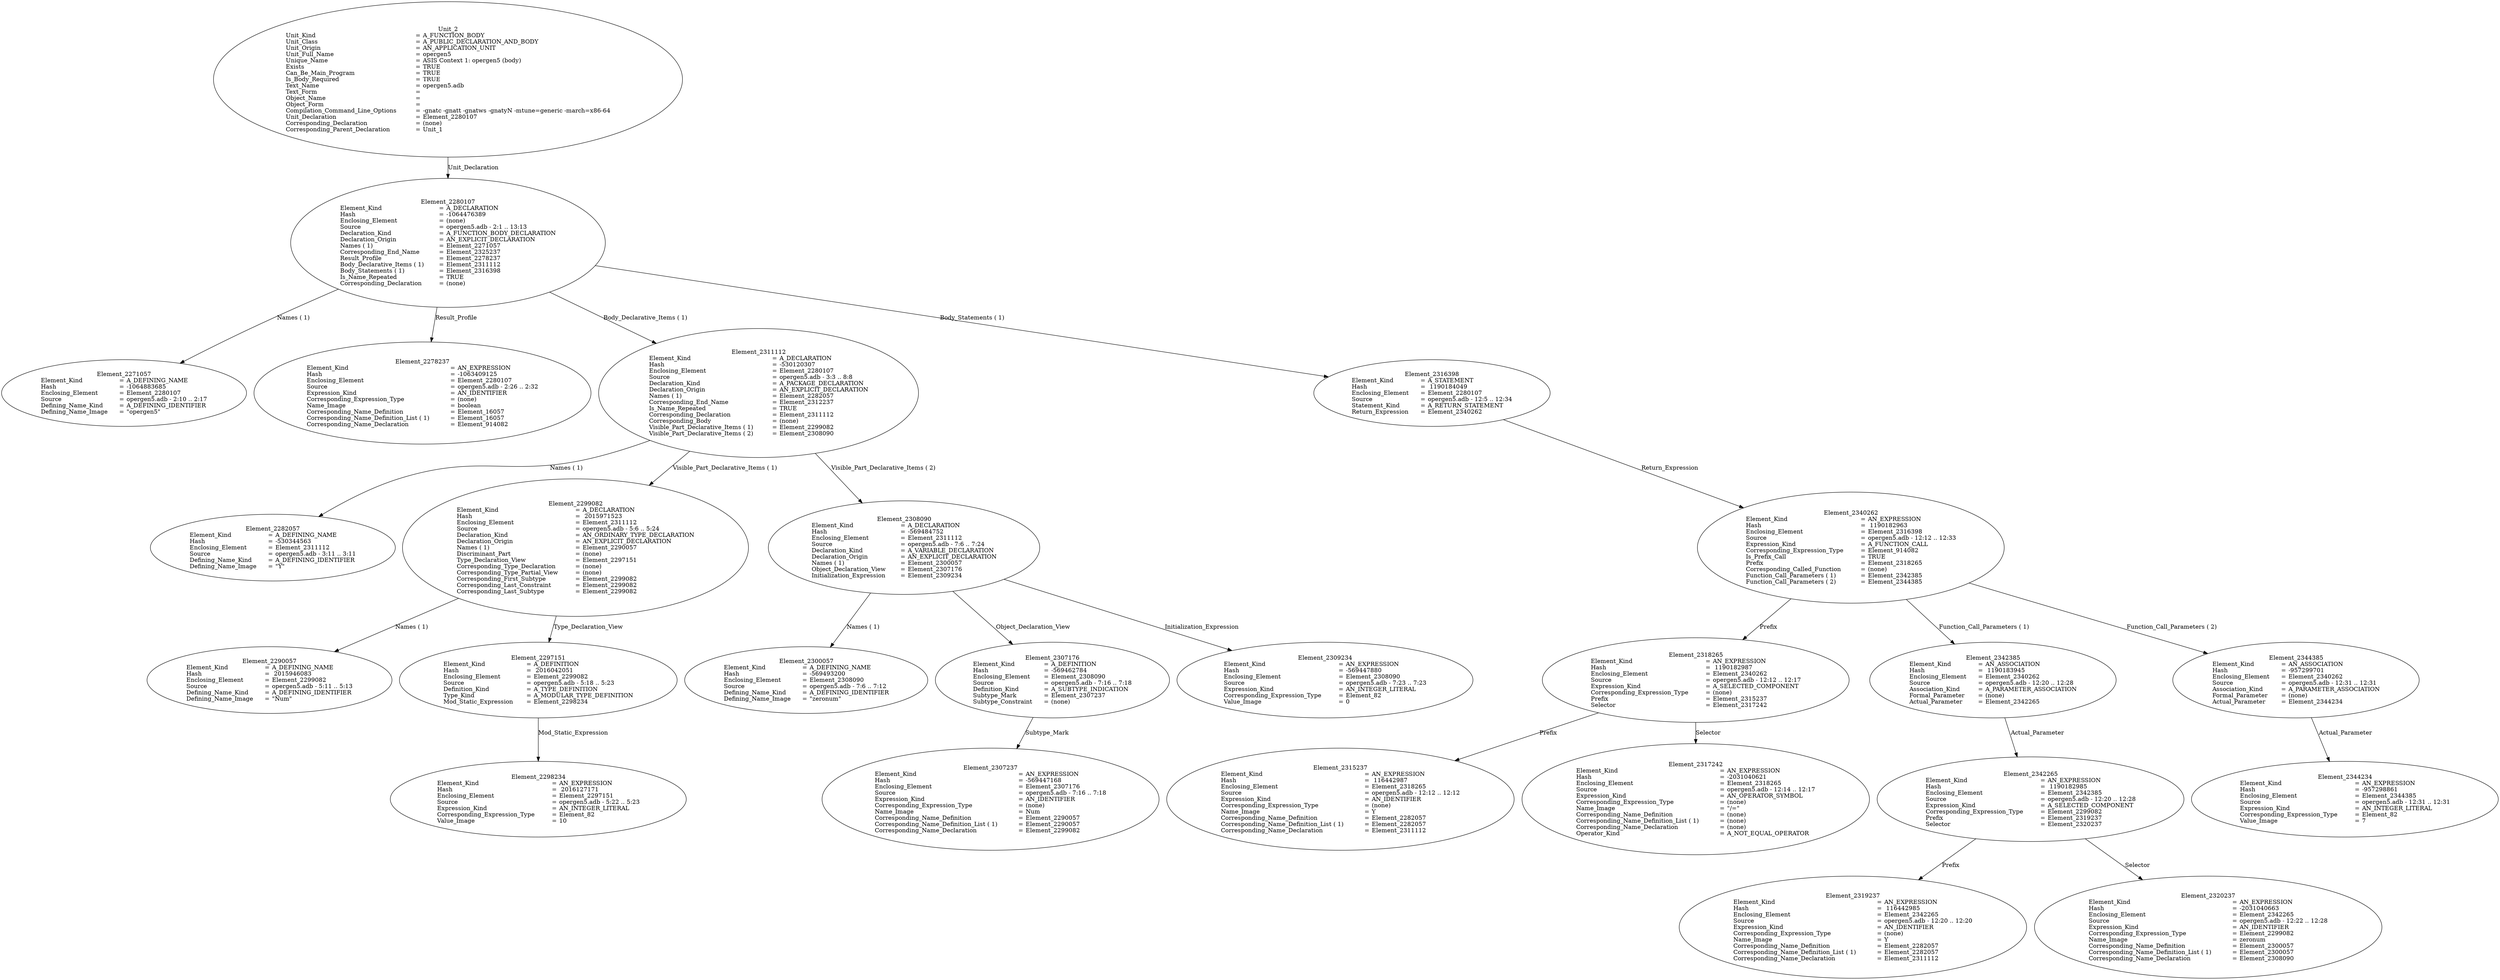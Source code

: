 digraph "opergen5.adt" {
  Unit_2 -> Element_2280107
      [ label=Unit_Declaration ];
  Unit_2
      [ label=<<TABLE BORDER="0" CELLBORDER="0" CELLSPACING="0" CELLPADDING="0"> 
          <TR><TD COLSPAN="3">Unit_2</TD></TR>
          <TR><TD ALIGN="LEFT">Unit_Kind   </TD><TD> = </TD><TD ALIGN="LEFT">A_FUNCTION_BODY</TD></TR>
          <TR><TD ALIGN="LEFT">Unit_Class   </TD><TD> = </TD><TD ALIGN="LEFT">A_PUBLIC_DECLARATION_AND_BODY</TD></TR>
          <TR><TD ALIGN="LEFT">Unit_Origin   </TD><TD> = </TD><TD ALIGN="LEFT">AN_APPLICATION_UNIT</TD></TR>
          <TR><TD ALIGN="LEFT">Unit_Full_Name    </TD><TD> = </TD><TD ALIGN="LEFT">opergen5</TD></TR>
          <TR><TD ALIGN="LEFT">Unique_Name   </TD><TD> = </TD><TD ALIGN="LEFT">ASIS Context 1: opergen5 (body)</TD></TR>
          <TR><TD ALIGN="LEFT">Exists  </TD><TD> = </TD><TD ALIGN="LEFT">TRUE</TD></TR>
          <TR><TD ALIGN="LEFT">Can_Be_Main_Program     </TD><TD> = </TD><TD ALIGN="LEFT">TRUE</TD></TR>
          <TR><TD ALIGN="LEFT">Is_Body_Required     </TD><TD> = </TD><TD ALIGN="LEFT">TRUE</TD></TR>
          <TR><TD ALIGN="LEFT">Text_Name   </TD><TD> = </TD><TD ALIGN="LEFT">opergen5.adb</TD></TR>
          <TR><TD ALIGN="LEFT">Text_Form   </TD><TD> = </TD><TD ALIGN="LEFT"></TD></TR>
          <TR><TD ALIGN="LEFT">Object_Name   </TD><TD> = </TD><TD ALIGN="LEFT"></TD></TR>
          <TR><TD ALIGN="LEFT">Object_Form   </TD><TD> = </TD><TD ALIGN="LEFT"></TD></TR>
          <TR><TD ALIGN="LEFT">Compilation_Command_Line_Options         </TD><TD> = </TD><TD ALIGN="LEFT">-gnatc -gnatt -gnatws -gnatyN -mtune=generic -march=x86-64</TD></TR>
          <TR><TD ALIGN="LEFT">Unit_Declaration     </TD><TD> = </TD><TD ALIGN="LEFT">Element_2280107</TD></TR>
          <TR><TD ALIGN="LEFT">Corresponding_Declaration       </TD><TD> = </TD><TD ALIGN="LEFT">(none)</TD></TR>
          <TR><TD ALIGN="LEFT">Corresponding_Parent_Declaration         </TD><TD> = </TD><TD ALIGN="LEFT">Unit_1</TD></TR>
          </TABLE>> ];
  Element_2280107 -> Element_2271057
      [ label="Names ( 1)" ];
  Element_2280107 -> Element_2278237
      [ label=Result_Profile ];
  Element_2280107 -> Element_2311112
      [ label="Body_Declarative_Items ( 1)" ];
  Element_2280107 -> Element_2316398
      [ label="Body_Statements ( 1)" ];
  Element_2280107
      [ label=<<TABLE BORDER="0" CELLBORDER="0" CELLSPACING="0" CELLPADDING="0"> 
          <TR><TD COLSPAN="3">Element_2280107</TD></TR>
          <TR><TD ALIGN="LEFT">Element_Kind    </TD><TD> = </TD><TD ALIGN="LEFT">A_DECLARATION</TD></TR>
          <TR><TD ALIGN="LEFT">Hash  </TD><TD> = </TD><TD ALIGN="LEFT">-1064476389</TD></TR>
          <TR><TD ALIGN="LEFT">Enclosing_Element     </TD><TD> = </TD><TD ALIGN="LEFT">(none)</TD></TR>
          <TR><TD ALIGN="LEFT">Source  </TD><TD> = </TD><TD ALIGN="LEFT">opergen5.adb - 2:1 .. 13:13</TD></TR>
          <TR><TD ALIGN="LEFT">Declaration_Kind     </TD><TD> = </TD><TD ALIGN="LEFT">A_FUNCTION_BODY_DECLARATION</TD></TR>
          <TR><TD ALIGN="LEFT">Declaration_Origin     </TD><TD> = </TD><TD ALIGN="LEFT">AN_EXPLICIT_DECLARATION</TD></TR>
          <TR><TD ALIGN="LEFT">Names ( 1)   </TD><TD> = </TD><TD ALIGN="LEFT">Element_2271057</TD></TR>
          <TR><TD ALIGN="LEFT">Corresponding_End_Name      </TD><TD> = </TD><TD ALIGN="LEFT">Element_2325237</TD></TR>
          <TR><TD ALIGN="LEFT">Result_Profile    </TD><TD> = </TD><TD ALIGN="LEFT">Element_2278237</TD></TR>
          <TR><TD ALIGN="LEFT">Body_Declarative_Items ( 1)       </TD><TD> = </TD><TD ALIGN="LEFT">Element_2311112</TD></TR>
          <TR><TD ALIGN="LEFT">Body_Statements ( 1)      </TD><TD> = </TD><TD ALIGN="LEFT">Element_2316398</TD></TR>
          <TR><TD ALIGN="LEFT">Is_Name_Repeated     </TD><TD> = </TD><TD ALIGN="LEFT">TRUE</TD></TR>
          <TR><TD ALIGN="LEFT">Corresponding_Declaration       </TD><TD> = </TD><TD ALIGN="LEFT">(none)</TD></TR>
          </TABLE>> ];
  Element_2271057
      [ label=<<TABLE BORDER="0" CELLBORDER="0" CELLSPACING="0" CELLPADDING="0"> 
          <TR><TD COLSPAN="3">Element_2271057</TD></TR>
          <TR><TD ALIGN="LEFT">Element_Kind    </TD><TD> = </TD><TD ALIGN="LEFT">A_DEFINING_NAME</TD></TR>
          <TR><TD ALIGN="LEFT">Hash  </TD><TD> = </TD><TD ALIGN="LEFT">-1064883685</TD></TR>
          <TR><TD ALIGN="LEFT">Enclosing_Element     </TD><TD> = </TD><TD ALIGN="LEFT">Element_2280107</TD></TR>
          <TR><TD ALIGN="LEFT">Source  </TD><TD> = </TD><TD ALIGN="LEFT">opergen5.adb - 2:10 .. 2:17</TD></TR>
          <TR><TD ALIGN="LEFT">Defining_Name_Kind     </TD><TD> = </TD><TD ALIGN="LEFT">A_DEFINING_IDENTIFIER</TD></TR>
          <TR><TD ALIGN="LEFT">Defining_Name_Image     </TD><TD> = </TD><TD ALIGN="LEFT">"opergen5"</TD></TR>
          </TABLE>> ];
  Element_2278237
      [ label=<<TABLE BORDER="0" CELLBORDER="0" CELLSPACING="0" CELLPADDING="0"> 
          <TR><TD COLSPAN="3">Element_2278237</TD></TR>
          <TR><TD ALIGN="LEFT">Element_Kind    </TD><TD> = </TD><TD ALIGN="LEFT">AN_EXPRESSION</TD></TR>
          <TR><TD ALIGN="LEFT">Hash  </TD><TD> = </TD><TD ALIGN="LEFT">-1063409125</TD></TR>
          <TR><TD ALIGN="LEFT">Enclosing_Element     </TD><TD> = </TD><TD ALIGN="LEFT">Element_2280107</TD></TR>
          <TR><TD ALIGN="LEFT">Source  </TD><TD> = </TD><TD ALIGN="LEFT">opergen5.adb - 2:26 .. 2:32</TD></TR>
          <TR><TD ALIGN="LEFT">Expression_Kind    </TD><TD> = </TD><TD ALIGN="LEFT">AN_IDENTIFIER</TD></TR>
          <TR><TD ALIGN="LEFT">Corresponding_Expression_Type        </TD><TD> = </TD><TD ALIGN="LEFT">(none)</TD></TR>
          <TR><TD ALIGN="LEFT">Name_Image   </TD><TD> = </TD><TD ALIGN="LEFT">boolean</TD></TR>
          <TR><TD ALIGN="LEFT">Corresponding_Name_Definition        </TD><TD> = </TD><TD ALIGN="LEFT">Element_16057</TD></TR>
          <TR><TD ALIGN="LEFT">Corresponding_Name_Definition_List ( 1)          </TD><TD> = </TD><TD ALIGN="LEFT">Element_16057</TD></TR>
          <TR><TD ALIGN="LEFT">Corresponding_Name_Declaration        </TD><TD> = </TD><TD ALIGN="LEFT">Element_914082</TD></TR>
          </TABLE>> ];
  Element_2311112 -> Element_2282057
      [ label="Names ( 1)" ];
  Element_2311112 -> Element_2299082
      [ label="Visible_Part_Declarative_Items ( 1)" ];
  Element_2311112 -> Element_2308090
      [ label="Visible_Part_Declarative_Items ( 2)" ];
  Element_2311112
      [ label=<<TABLE BORDER="0" CELLBORDER="0" CELLSPACING="0" CELLPADDING="0"> 
          <TR><TD COLSPAN="3">Element_2311112</TD></TR>
          <TR><TD ALIGN="LEFT">Element_Kind    </TD><TD> = </TD><TD ALIGN="LEFT">A_DECLARATION</TD></TR>
          <TR><TD ALIGN="LEFT">Hash  </TD><TD> = </TD><TD ALIGN="LEFT">-530120307</TD></TR>
          <TR><TD ALIGN="LEFT">Enclosing_Element     </TD><TD> = </TD><TD ALIGN="LEFT">Element_2280107</TD></TR>
          <TR><TD ALIGN="LEFT">Source  </TD><TD> = </TD><TD ALIGN="LEFT">opergen5.adb - 3:3 .. 8:8</TD></TR>
          <TR><TD ALIGN="LEFT">Declaration_Kind     </TD><TD> = </TD><TD ALIGN="LEFT">A_PACKAGE_DECLARATION</TD></TR>
          <TR><TD ALIGN="LEFT">Declaration_Origin     </TD><TD> = </TD><TD ALIGN="LEFT">AN_EXPLICIT_DECLARATION</TD></TR>
          <TR><TD ALIGN="LEFT">Names ( 1)   </TD><TD> = </TD><TD ALIGN="LEFT">Element_2282057</TD></TR>
          <TR><TD ALIGN="LEFT">Corresponding_End_Name      </TD><TD> = </TD><TD ALIGN="LEFT">Element_2312237</TD></TR>
          <TR><TD ALIGN="LEFT">Is_Name_Repeated     </TD><TD> = </TD><TD ALIGN="LEFT">TRUE</TD></TR>
          <TR><TD ALIGN="LEFT">Corresponding_Declaration       </TD><TD> = </TD><TD ALIGN="LEFT">Element_2311112</TD></TR>
          <TR><TD ALIGN="LEFT">Corresponding_Body     </TD><TD> = </TD><TD ALIGN="LEFT">(none)</TD></TR>
          <TR><TD ALIGN="LEFT">Visible_Part_Declarative_Items ( 1)         </TD><TD> = </TD><TD ALIGN="LEFT">Element_2299082</TD></TR>
          <TR><TD ALIGN="LEFT">Visible_Part_Declarative_Items ( 2)         </TD><TD> = </TD><TD ALIGN="LEFT">Element_2308090</TD></TR>
          </TABLE>> ];
  Element_2282057
      [ label=<<TABLE BORDER="0" CELLBORDER="0" CELLSPACING="0" CELLPADDING="0"> 
          <TR><TD COLSPAN="3">Element_2282057</TD></TR>
          <TR><TD ALIGN="LEFT">Element_Kind    </TD><TD> = </TD><TD ALIGN="LEFT">A_DEFINING_NAME</TD></TR>
          <TR><TD ALIGN="LEFT">Hash  </TD><TD> = </TD><TD ALIGN="LEFT">-530344563</TD></TR>
          <TR><TD ALIGN="LEFT">Enclosing_Element     </TD><TD> = </TD><TD ALIGN="LEFT">Element_2311112</TD></TR>
          <TR><TD ALIGN="LEFT">Source  </TD><TD> = </TD><TD ALIGN="LEFT">opergen5.adb - 3:11 .. 3:11</TD></TR>
          <TR><TD ALIGN="LEFT">Defining_Name_Kind     </TD><TD> = </TD><TD ALIGN="LEFT">A_DEFINING_IDENTIFIER</TD></TR>
          <TR><TD ALIGN="LEFT">Defining_Name_Image     </TD><TD> = </TD><TD ALIGN="LEFT">"Y"</TD></TR>
          </TABLE>> ];
  Element_2299082 -> Element_2290057
      [ label="Names ( 1)" ];
  Element_2299082 -> Element_2297151
      [ label=Type_Declaration_View ];
  Element_2299082
      [ label=<<TABLE BORDER="0" CELLBORDER="0" CELLSPACING="0" CELLPADDING="0"> 
          <TR><TD COLSPAN="3">Element_2299082</TD></TR>
          <TR><TD ALIGN="LEFT">Element_Kind    </TD><TD> = </TD><TD ALIGN="LEFT">A_DECLARATION</TD></TR>
          <TR><TD ALIGN="LEFT">Hash  </TD><TD> = </TD><TD ALIGN="LEFT"> 2015971523</TD></TR>
          <TR><TD ALIGN="LEFT">Enclosing_Element     </TD><TD> = </TD><TD ALIGN="LEFT">Element_2311112</TD></TR>
          <TR><TD ALIGN="LEFT">Source  </TD><TD> = </TD><TD ALIGN="LEFT">opergen5.adb - 5:6 .. 5:24</TD></TR>
          <TR><TD ALIGN="LEFT">Declaration_Kind     </TD><TD> = </TD><TD ALIGN="LEFT">AN_ORDINARY_TYPE_DECLARATION</TD></TR>
          <TR><TD ALIGN="LEFT">Declaration_Origin     </TD><TD> = </TD><TD ALIGN="LEFT">AN_EXPLICIT_DECLARATION</TD></TR>
          <TR><TD ALIGN="LEFT">Names ( 1)   </TD><TD> = </TD><TD ALIGN="LEFT">Element_2290057</TD></TR>
          <TR><TD ALIGN="LEFT">Discriminant_Part     </TD><TD> = </TD><TD ALIGN="LEFT">(none)</TD></TR>
          <TR><TD ALIGN="LEFT">Type_Declaration_View      </TD><TD> = </TD><TD ALIGN="LEFT">Element_2297151</TD></TR>
          <TR><TD ALIGN="LEFT">Corresponding_Type_Declaration        </TD><TD> = </TD><TD ALIGN="LEFT">(none)</TD></TR>
          <TR><TD ALIGN="LEFT">Corresponding_Type_Partial_View        </TD><TD> = </TD><TD ALIGN="LEFT">(none)</TD></TR>
          <TR><TD ALIGN="LEFT">Corresponding_First_Subtype       </TD><TD> = </TD><TD ALIGN="LEFT">Element_2299082</TD></TR>
          <TR><TD ALIGN="LEFT">Corresponding_Last_Constraint        </TD><TD> = </TD><TD ALIGN="LEFT">Element_2299082</TD></TR>
          <TR><TD ALIGN="LEFT">Corresponding_Last_Subtype       </TD><TD> = </TD><TD ALIGN="LEFT">Element_2299082</TD></TR>
          </TABLE>> ];
  Element_2290057
      [ label=<<TABLE BORDER="0" CELLBORDER="0" CELLSPACING="0" CELLPADDING="0"> 
          <TR><TD COLSPAN="3">Element_2290057</TD></TR>
          <TR><TD ALIGN="LEFT">Element_Kind    </TD><TD> = </TD><TD ALIGN="LEFT">A_DEFINING_NAME</TD></TR>
          <TR><TD ALIGN="LEFT">Hash  </TD><TD> = </TD><TD ALIGN="LEFT"> 2015946083</TD></TR>
          <TR><TD ALIGN="LEFT">Enclosing_Element     </TD><TD> = </TD><TD ALIGN="LEFT">Element_2299082</TD></TR>
          <TR><TD ALIGN="LEFT">Source  </TD><TD> = </TD><TD ALIGN="LEFT">opergen5.adb - 5:11 .. 5:13</TD></TR>
          <TR><TD ALIGN="LEFT">Defining_Name_Kind     </TD><TD> = </TD><TD ALIGN="LEFT">A_DEFINING_IDENTIFIER</TD></TR>
          <TR><TD ALIGN="LEFT">Defining_Name_Image     </TD><TD> = </TD><TD ALIGN="LEFT">"Num"</TD></TR>
          </TABLE>> ];
  Element_2297151 -> Element_2298234
      [ label=Mod_Static_Expression ];
  Element_2297151
      [ label=<<TABLE BORDER="0" CELLBORDER="0" CELLSPACING="0" CELLPADDING="0"> 
          <TR><TD COLSPAN="3">Element_2297151</TD></TR>
          <TR><TD ALIGN="LEFT">Element_Kind    </TD><TD> = </TD><TD ALIGN="LEFT">A_DEFINITION</TD></TR>
          <TR><TD ALIGN="LEFT">Hash  </TD><TD> = </TD><TD ALIGN="LEFT"> 2016042051</TD></TR>
          <TR><TD ALIGN="LEFT">Enclosing_Element     </TD><TD> = </TD><TD ALIGN="LEFT">Element_2299082</TD></TR>
          <TR><TD ALIGN="LEFT">Source  </TD><TD> = </TD><TD ALIGN="LEFT">opergen5.adb - 5:18 .. 5:23</TD></TR>
          <TR><TD ALIGN="LEFT">Definition_Kind    </TD><TD> = </TD><TD ALIGN="LEFT">A_TYPE_DEFINITION</TD></TR>
          <TR><TD ALIGN="LEFT">Type_Kind   </TD><TD> = </TD><TD ALIGN="LEFT">A_MODULAR_TYPE_DEFINITION</TD></TR>
          <TR><TD ALIGN="LEFT">Mod_Static_Expression      </TD><TD> = </TD><TD ALIGN="LEFT">Element_2298234</TD></TR>
          </TABLE>> ];
  Element_2298234
      [ label=<<TABLE BORDER="0" CELLBORDER="0" CELLSPACING="0" CELLPADDING="0"> 
          <TR><TD COLSPAN="3">Element_2298234</TD></TR>
          <TR><TD ALIGN="LEFT">Element_Kind    </TD><TD> = </TD><TD ALIGN="LEFT">AN_EXPRESSION</TD></TR>
          <TR><TD ALIGN="LEFT">Hash  </TD><TD> = </TD><TD ALIGN="LEFT"> 2016127171</TD></TR>
          <TR><TD ALIGN="LEFT">Enclosing_Element     </TD><TD> = </TD><TD ALIGN="LEFT">Element_2297151</TD></TR>
          <TR><TD ALIGN="LEFT">Source  </TD><TD> = </TD><TD ALIGN="LEFT">opergen5.adb - 5:22 .. 5:23</TD></TR>
          <TR><TD ALIGN="LEFT">Expression_Kind    </TD><TD> = </TD><TD ALIGN="LEFT">AN_INTEGER_LITERAL</TD></TR>
          <TR><TD ALIGN="LEFT">Corresponding_Expression_Type        </TD><TD> = </TD><TD ALIGN="LEFT">Element_82</TD></TR>
          <TR><TD ALIGN="LEFT">Value_Image   </TD><TD> = </TD><TD ALIGN="LEFT">10</TD></TR>
          </TABLE>> ];
  Element_2308090 -> Element_2300057
      [ label="Names ( 1)" ];
  Element_2308090 -> Element_2307176
      [ label=Object_Declaration_View ];
  Element_2308090 -> Element_2309234
      [ label=Initialization_Expression ];
  Element_2308090
      [ label=<<TABLE BORDER="0" CELLBORDER="0" CELLSPACING="0" CELLPADDING="0"> 
          <TR><TD COLSPAN="3">Element_2308090</TD></TR>
          <TR><TD ALIGN="LEFT">Element_Kind    </TD><TD> = </TD><TD ALIGN="LEFT">A_DECLARATION</TD></TR>
          <TR><TD ALIGN="LEFT">Hash  </TD><TD> = </TD><TD ALIGN="LEFT">-569484752</TD></TR>
          <TR><TD ALIGN="LEFT">Enclosing_Element     </TD><TD> = </TD><TD ALIGN="LEFT">Element_2311112</TD></TR>
          <TR><TD ALIGN="LEFT">Source  </TD><TD> = </TD><TD ALIGN="LEFT">opergen5.adb - 7:6 .. 7:24</TD></TR>
          <TR><TD ALIGN="LEFT">Declaration_Kind     </TD><TD> = </TD><TD ALIGN="LEFT">A_VARIABLE_DECLARATION</TD></TR>
          <TR><TD ALIGN="LEFT">Declaration_Origin     </TD><TD> = </TD><TD ALIGN="LEFT">AN_EXPLICIT_DECLARATION</TD></TR>
          <TR><TD ALIGN="LEFT">Names ( 1)   </TD><TD> = </TD><TD ALIGN="LEFT">Element_2300057</TD></TR>
          <TR><TD ALIGN="LEFT">Object_Declaration_View      </TD><TD> = </TD><TD ALIGN="LEFT">Element_2307176</TD></TR>
          <TR><TD ALIGN="LEFT">Initialization_Expression       </TD><TD> = </TD><TD ALIGN="LEFT">Element_2309234</TD></TR>
          </TABLE>> ];
  Element_2300057
      [ label=<<TABLE BORDER="0" CELLBORDER="0" CELLSPACING="0" CELLPADDING="0"> 
          <TR><TD COLSPAN="3">Element_2300057</TD></TR>
          <TR><TD ALIGN="LEFT">Element_Kind    </TD><TD> = </TD><TD ALIGN="LEFT">A_DEFINING_NAME</TD></TR>
          <TR><TD ALIGN="LEFT">Hash  </TD><TD> = </TD><TD ALIGN="LEFT">-569493200</TD></TR>
          <TR><TD ALIGN="LEFT">Enclosing_Element     </TD><TD> = </TD><TD ALIGN="LEFT">Element_2308090</TD></TR>
          <TR><TD ALIGN="LEFT">Source  </TD><TD> = </TD><TD ALIGN="LEFT">opergen5.adb - 7:6 .. 7:12</TD></TR>
          <TR><TD ALIGN="LEFT">Defining_Name_Kind     </TD><TD> = </TD><TD ALIGN="LEFT">A_DEFINING_IDENTIFIER</TD></TR>
          <TR><TD ALIGN="LEFT">Defining_Name_Image     </TD><TD> = </TD><TD ALIGN="LEFT">"zeronum"</TD></TR>
          </TABLE>> ];
  Element_2307176 -> Element_2307237
      [ label=Subtype_Mark ];
  Element_2307176
      [ label=<<TABLE BORDER="0" CELLBORDER="0" CELLSPACING="0" CELLPADDING="0"> 
          <TR><TD COLSPAN="3">Element_2307176</TD></TR>
          <TR><TD ALIGN="LEFT">Element_Kind    </TD><TD> = </TD><TD ALIGN="LEFT">A_DEFINITION</TD></TR>
          <TR><TD ALIGN="LEFT">Hash  </TD><TD> = </TD><TD ALIGN="LEFT">-569462784</TD></TR>
          <TR><TD ALIGN="LEFT">Enclosing_Element     </TD><TD> = </TD><TD ALIGN="LEFT">Element_2308090</TD></TR>
          <TR><TD ALIGN="LEFT">Source  </TD><TD> = </TD><TD ALIGN="LEFT">opergen5.adb - 7:16 .. 7:18</TD></TR>
          <TR><TD ALIGN="LEFT">Definition_Kind    </TD><TD> = </TD><TD ALIGN="LEFT">A_SUBTYPE_INDICATION</TD></TR>
          <TR><TD ALIGN="LEFT">Subtype_Mark    </TD><TD> = </TD><TD ALIGN="LEFT">Element_2307237</TD></TR>
          <TR><TD ALIGN="LEFT">Subtype_Constraint     </TD><TD> = </TD><TD ALIGN="LEFT">(none)</TD></TR>
          </TABLE>> ];
  Element_2307237
      [ label=<<TABLE BORDER="0" CELLBORDER="0" CELLSPACING="0" CELLPADDING="0"> 
          <TR><TD COLSPAN="3">Element_2307237</TD></TR>
          <TR><TD ALIGN="LEFT">Element_Kind    </TD><TD> = </TD><TD ALIGN="LEFT">AN_EXPRESSION</TD></TR>
          <TR><TD ALIGN="LEFT">Hash  </TD><TD> = </TD><TD ALIGN="LEFT">-569447168</TD></TR>
          <TR><TD ALIGN="LEFT">Enclosing_Element     </TD><TD> = </TD><TD ALIGN="LEFT">Element_2307176</TD></TR>
          <TR><TD ALIGN="LEFT">Source  </TD><TD> = </TD><TD ALIGN="LEFT">opergen5.adb - 7:16 .. 7:18</TD></TR>
          <TR><TD ALIGN="LEFT">Expression_Kind    </TD><TD> = </TD><TD ALIGN="LEFT">AN_IDENTIFIER</TD></TR>
          <TR><TD ALIGN="LEFT">Corresponding_Expression_Type        </TD><TD> = </TD><TD ALIGN="LEFT">(none)</TD></TR>
          <TR><TD ALIGN="LEFT">Name_Image   </TD><TD> = </TD><TD ALIGN="LEFT">Num</TD></TR>
          <TR><TD ALIGN="LEFT">Corresponding_Name_Definition        </TD><TD> = </TD><TD ALIGN="LEFT">Element_2290057</TD></TR>
          <TR><TD ALIGN="LEFT">Corresponding_Name_Definition_List ( 1)          </TD><TD> = </TD><TD ALIGN="LEFT">Element_2290057</TD></TR>
          <TR><TD ALIGN="LEFT">Corresponding_Name_Declaration        </TD><TD> = </TD><TD ALIGN="LEFT">Element_2299082</TD></TR>
          </TABLE>> ];
  Element_2309234
      [ label=<<TABLE BORDER="0" CELLBORDER="0" CELLSPACING="0" CELLPADDING="0"> 
          <TR><TD COLSPAN="3">Element_2309234</TD></TR>
          <TR><TD ALIGN="LEFT">Element_Kind    </TD><TD> = </TD><TD ALIGN="LEFT">AN_EXPRESSION</TD></TR>
          <TR><TD ALIGN="LEFT">Hash  </TD><TD> = </TD><TD ALIGN="LEFT">-569447880</TD></TR>
          <TR><TD ALIGN="LEFT">Enclosing_Element     </TD><TD> = </TD><TD ALIGN="LEFT">Element_2308090</TD></TR>
          <TR><TD ALIGN="LEFT">Source  </TD><TD> = </TD><TD ALIGN="LEFT">opergen5.adb - 7:23 .. 7:23</TD></TR>
          <TR><TD ALIGN="LEFT">Expression_Kind    </TD><TD> = </TD><TD ALIGN="LEFT">AN_INTEGER_LITERAL</TD></TR>
          <TR><TD ALIGN="LEFT">Corresponding_Expression_Type        </TD><TD> = </TD><TD ALIGN="LEFT">Element_82</TD></TR>
          <TR><TD ALIGN="LEFT">Value_Image   </TD><TD> = </TD><TD ALIGN="LEFT">0</TD></TR>
          </TABLE>> ];
  Element_2316398 -> Element_2340262
      [ label=Return_Expression ];
  Element_2316398
      [ label=<<TABLE BORDER="0" CELLBORDER="0" CELLSPACING="0" CELLPADDING="0"> 
          <TR><TD COLSPAN="3">Element_2316398</TD></TR>
          <TR><TD ALIGN="LEFT">Element_Kind    </TD><TD> = </TD><TD ALIGN="LEFT">A_STATEMENT</TD></TR>
          <TR><TD ALIGN="LEFT">Hash  </TD><TD> = </TD><TD ALIGN="LEFT"> 1190184049</TD></TR>
          <TR><TD ALIGN="LEFT">Enclosing_Element     </TD><TD> = </TD><TD ALIGN="LEFT">Element_2280107</TD></TR>
          <TR><TD ALIGN="LEFT">Source  </TD><TD> = </TD><TD ALIGN="LEFT">opergen5.adb - 12:5 .. 12:34</TD></TR>
          <TR><TD ALIGN="LEFT">Statement_Kind    </TD><TD> = </TD><TD ALIGN="LEFT">A_RETURN_STATEMENT</TD></TR>
          <TR><TD ALIGN="LEFT">Return_Expression     </TD><TD> = </TD><TD ALIGN="LEFT">Element_2340262</TD></TR>
          </TABLE>> ];
  Element_2340262 -> Element_2318265
      [ label=Prefix ];
  Element_2340262 -> Element_2342385
      [ label="Function_Call_Parameters ( 1)" ];
  Element_2340262 -> Element_2344385
      [ label="Function_Call_Parameters ( 2)" ];
  Element_2340262
      [ label=<<TABLE BORDER="0" CELLBORDER="0" CELLSPACING="0" CELLPADDING="0"> 
          <TR><TD COLSPAN="3">Element_2340262</TD></TR>
          <TR><TD ALIGN="LEFT">Element_Kind    </TD><TD> = </TD><TD ALIGN="LEFT">AN_EXPRESSION</TD></TR>
          <TR><TD ALIGN="LEFT">Hash  </TD><TD> = </TD><TD ALIGN="LEFT"> 1190182963</TD></TR>
          <TR><TD ALIGN="LEFT">Enclosing_Element     </TD><TD> = </TD><TD ALIGN="LEFT">Element_2316398</TD></TR>
          <TR><TD ALIGN="LEFT">Source  </TD><TD> = </TD><TD ALIGN="LEFT">opergen5.adb - 12:12 .. 12:33</TD></TR>
          <TR><TD ALIGN="LEFT">Expression_Kind    </TD><TD> = </TD><TD ALIGN="LEFT">A_FUNCTION_CALL</TD></TR>
          <TR><TD ALIGN="LEFT">Corresponding_Expression_Type        </TD><TD> = </TD><TD ALIGN="LEFT">Element_914082</TD></TR>
          <TR><TD ALIGN="LEFT">Is_Prefix_Call    </TD><TD> = </TD><TD ALIGN="LEFT">TRUE</TD></TR>
          <TR><TD ALIGN="LEFT">Prefix  </TD><TD> = </TD><TD ALIGN="LEFT">Element_2318265</TD></TR>
          <TR><TD ALIGN="LEFT">Corresponding_Called_Function        </TD><TD> = </TD><TD ALIGN="LEFT">(none)</TD></TR>
          <TR><TD ALIGN="LEFT">Function_Call_Parameters ( 1)        </TD><TD> = </TD><TD ALIGN="LEFT">Element_2342385</TD></TR>
          <TR><TD ALIGN="LEFT">Function_Call_Parameters ( 2)        </TD><TD> = </TD><TD ALIGN="LEFT">Element_2344385</TD></TR>
          </TABLE>> ];
  Element_2318265 -> Element_2315237
      [ label=Prefix ];
  Element_2318265 -> Element_2317242
      [ label=Selector ];
  Element_2318265
      [ label=<<TABLE BORDER="0" CELLBORDER="0" CELLSPACING="0" CELLPADDING="0"> 
          <TR><TD COLSPAN="3">Element_2318265</TD></TR>
          <TR><TD ALIGN="LEFT">Element_Kind    </TD><TD> = </TD><TD ALIGN="LEFT">AN_EXPRESSION</TD></TR>
          <TR><TD ALIGN="LEFT">Hash  </TD><TD> = </TD><TD ALIGN="LEFT"> 1190182987</TD></TR>
          <TR><TD ALIGN="LEFT">Enclosing_Element     </TD><TD> = </TD><TD ALIGN="LEFT">Element_2340262</TD></TR>
          <TR><TD ALIGN="LEFT">Source  </TD><TD> = </TD><TD ALIGN="LEFT">opergen5.adb - 12:12 .. 12:17</TD></TR>
          <TR><TD ALIGN="LEFT">Expression_Kind    </TD><TD> = </TD><TD ALIGN="LEFT">A_SELECTED_COMPONENT</TD></TR>
          <TR><TD ALIGN="LEFT">Corresponding_Expression_Type        </TD><TD> = </TD><TD ALIGN="LEFT">(none)</TD></TR>
          <TR><TD ALIGN="LEFT">Prefix  </TD><TD> = </TD><TD ALIGN="LEFT">Element_2315237</TD></TR>
          <TR><TD ALIGN="LEFT">Selector   </TD><TD> = </TD><TD ALIGN="LEFT">Element_2317242</TD></TR>
          </TABLE>> ];
  Element_2315237
      [ label=<<TABLE BORDER="0" CELLBORDER="0" CELLSPACING="0" CELLPADDING="0"> 
          <TR><TD COLSPAN="3">Element_2315237</TD></TR>
          <TR><TD ALIGN="LEFT">Element_Kind    </TD><TD> = </TD><TD ALIGN="LEFT">AN_EXPRESSION</TD></TR>
          <TR><TD ALIGN="LEFT">Hash  </TD><TD> = </TD><TD ALIGN="LEFT"> 116442987</TD></TR>
          <TR><TD ALIGN="LEFT">Enclosing_Element     </TD><TD> = </TD><TD ALIGN="LEFT">Element_2318265</TD></TR>
          <TR><TD ALIGN="LEFT">Source  </TD><TD> = </TD><TD ALIGN="LEFT">opergen5.adb - 12:12 .. 12:12</TD></TR>
          <TR><TD ALIGN="LEFT">Expression_Kind    </TD><TD> = </TD><TD ALIGN="LEFT">AN_IDENTIFIER</TD></TR>
          <TR><TD ALIGN="LEFT">Corresponding_Expression_Type        </TD><TD> = </TD><TD ALIGN="LEFT">(none)</TD></TR>
          <TR><TD ALIGN="LEFT">Name_Image   </TD><TD> = </TD><TD ALIGN="LEFT">Y</TD></TR>
          <TR><TD ALIGN="LEFT">Corresponding_Name_Definition        </TD><TD> = </TD><TD ALIGN="LEFT">Element_2282057</TD></TR>
          <TR><TD ALIGN="LEFT">Corresponding_Name_Definition_List ( 1)          </TD><TD> = </TD><TD ALIGN="LEFT">Element_2282057</TD></TR>
          <TR><TD ALIGN="LEFT">Corresponding_Name_Declaration        </TD><TD> = </TD><TD ALIGN="LEFT">Element_2311112</TD></TR>
          </TABLE>> ];
  Element_2317242
      [ label=<<TABLE BORDER="0" CELLBORDER="0" CELLSPACING="0" CELLPADDING="0"> 
          <TR><TD COLSPAN="3">Element_2317242</TD></TR>
          <TR><TD ALIGN="LEFT">Element_Kind    </TD><TD> = </TD><TD ALIGN="LEFT">AN_EXPRESSION</TD></TR>
          <TR><TD ALIGN="LEFT">Hash  </TD><TD> = </TD><TD ALIGN="LEFT">-2031040621</TD></TR>
          <TR><TD ALIGN="LEFT">Enclosing_Element     </TD><TD> = </TD><TD ALIGN="LEFT">Element_2318265</TD></TR>
          <TR><TD ALIGN="LEFT">Source  </TD><TD> = </TD><TD ALIGN="LEFT">opergen5.adb - 12:14 .. 12:17</TD></TR>
          <TR><TD ALIGN="LEFT">Expression_Kind    </TD><TD> = </TD><TD ALIGN="LEFT">AN_OPERATOR_SYMBOL</TD></TR>
          <TR><TD ALIGN="LEFT">Corresponding_Expression_Type        </TD><TD> = </TD><TD ALIGN="LEFT">(none)</TD></TR>
          <TR><TD ALIGN="LEFT">Name_Image   </TD><TD> = </TD><TD ALIGN="LEFT">"/="</TD></TR>
          <TR><TD ALIGN="LEFT">Corresponding_Name_Definition        </TD><TD> = </TD><TD ALIGN="LEFT">(none)</TD></TR>
          <TR><TD ALIGN="LEFT">Corresponding_Name_Definition_List ( 1)          </TD><TD> = </TD><TD ALIGN="LEFT">(none)</TD></TR>
          <TR><TD ALIGN="LEFT">Corresponding_Name_Declaration        </TD><TD> = </TD><TD ALIGN="LEFT">(none)</TD></TR>
          <TR><TD ALIGN="LEFT">Operator_Kind    </TD><TD> = </TD><TD ALIGN="LEFT">A_NOT_EQUAL_OPERATOR</TD></TR>
          </TABLE>> ];
  Element_2342385 -> Element_2342265
      [ label=Actual_Parameter ];
  Element_2342385
      [ label=<<TABLE BORDER="0" CELLBORDER="0" CELLSPACING="0" CELLPADDING="0"> 
          <TR><TD COLSPAN="3">Element_2342385</TD></TR>
          <TR><TD ALIGN="LEFT">Element_Kind    </TD><TD> = </TD><TD ALIGN="LEFT">AN_ASSOCIATION</TD></TR>
          <TR><TD ALIGN="LEFT">Hash  </TD><TD> = </TD><TD ALIGN="LEFT"> 1190183945</TD></TR>
          <TR><TD ALIGN="LEFT">Enclosing_Element     </TD><TD> = </TD><TD ALIGN="LEFT">Element_2340262</TD></TR>
          <TR><TD ALIGN="LEFT">Source  </TD><TD> = </TD><TD ALIGN="LEFT">opergen5.adb - 12:20 .. 12:28</TD></TR>
          <TR><TD ALIGN="LEFT">Association_Kind     </TD><TD> = </TD><TD ALIGN="LEFT">A_PARAMETER_ASSOCIATION</TD></TR>
          <TR><TD ALIGN="LEFT">Formal_Parameter     </TD><TD> = </TD><TD ALIGN="LEFT">(none)</TD></TR>
          <TR><TD ALIGN="LEFT">Actual_Parameter     </TD><TD> = </TD><TD ALIGN="LEFT">Element_2342265</TD></TR>
          </TABLE>> ];
  Element_2342265 -> Element_2319237
      [ label=Prefix ];
  Element_2342265 -> Element_2320237
      [ label=Selector ];
  Element_2342265
      [ label=<<TABLE BORDER="0" CELLBORDER="0" CELLSPACING="0" CELLPADDING="0"> 
          <TR><TD COLSPAN="3">Element_2342265</TD></TR>
          <TR><TD ALIGN="LEFT">Element_Kind    </TD><TD> = </TD><TD ALIGN="LEFT">AN_EXPRESSION</TD></TR>
          <TR><TD ALIGN="LEFT">Hash  </TD><TD> = </TD><TD ALIGN="LEFT"> 1190182985</TD></TR>
          <TR><TD ALIGN="LEFT">Enclosing_Element     </TD><TD> = </TD><TD ALIGN="LEFT">Element_2342385</TD></TR>
          <TR><TD ALIGN="LEFT">Source  </TD><TD> = </TD><TD ALIGN="LEFT">opergen5.adb - 12:20 .. 12:28</TD></TR>
          <TR><TD ALIGN="LEFT">Expression_Kind    </TD><TD> = </TD><TD ALIGN="LEFT">A_SELECTED_COMPONENT</TD></TR>
          <TR><TD ALIGN="LEFT">Corresponding_Expression_Type        </TD><TD> = </TD><TD ALIGN="LEFT">Element_2299082</TD></TR>
          <TR><TD ALIGN="LEFT">Prefix  </TD><TD> = </TD><TD ALIGN="LEFT">Element_2319237</TD></TR>
          <TR><TD ALIGN="LEFT">Selector   </TD><TD> = </TD><TD ALIGN="LEFT">Element_2320237</TD></TR>
          </TABLE>> ];
  Element_2319237
      [ label=<<TABLE BORDER="0" CELLBORDER="0" CELLSPACING="0" CELLPADDING="0"> 
          <TR><TD COLSPAN="3">Element_2319237</TD></TR>
          <TR><TD ALIGN="LEFT">Element_Kind    </TD><TD> = </TD><TD ALIGN="LEFT">AN_EXPRESSION</TD></TR>
          <TR><TD ALIGN="LEFT">Hash  </TD><TD> = </TD><TD ALIGN="LEFT"> 116442985</TD></TR>
          <TR><TD ALIGN="LEFT">Enclosing_Element     </TD><TD> = </TD><TD ALIGN="LEFT">Element_2342265</TD></TR>
          <TR><TD ALIGN="LEFT">Source  </TD><TD> = </TD><TD ALIGN="LEFT">opergen5.adb - 12:20 .. 12:20</TD></TR>
          <TR><TD ALIGN="LEFT">Expression_Kind    </TD><TD> = </TD><TD ALIGN="LEFT">AN_IDENTIFIER</TD></TR>
          <TR><TD ALIGN="LEFT">Corresponding_Expression_Type        </TD><TD> = </TD><TD ALIGN="LEFT">(none)</TD></TR>
          <TR><TD ALIGN="LEFT">Name_Image   </TD><TD> = </TD><TD ALIGN="LEFT">Y</TD></TR>
          <TR><TD ALIGN="LEFT">Corresponding_Name_Definition        </TD><TD> = </TD><TD ALIGN="LEFT">Element_2282057</TD></TR>
          <TR><TD ALIGN="LEFT">Corresponding_Name_Definition_List ( 1)          </TD><TD> = </TD><TD ALIGN="LEFT">Element_2282057</TD></TR>
          <TR><TD ALIGN="LEFT">Corresponding_Name_Declaration        </TD><TD> = </TD><TD ALIGN="LEFT">Element_2311112</TD></TR>
          </TABLE>> ];
  Element_2320237
      [ label=<<TABLE BORDER="0" CELLBORDER="0" CELLSPACING="0" CELLPADDING="0"> 
          <TR><TD COLSPAN="3">Element_2320237</TD></TR>
          <TR><TD ALIGN="LEFT">Element_Kind    </TD><TD> = </TD><TD ALIGN="LEFT">AN_EXPRESSION</TD></TR>
          <TR><TD ALIGN="LEFT">Hash  </TD><TD> = </TD><TD ALIGN="LEFT">-2031040663</TD></TR>
          <TR><TD ALIGN="LEFT">Enclosing_Element     </TD><TD> = </TD><TD ALIGN="LEFT">Element_2342265</TD></TR>
          <TR><TD ALIGN="LEFT">Source  </TD><TD> = </TD><TD ALIGN="LEFT">opergen5.adb - 12:22 .. 12:28</TD></TR>
          <TR><TD ALIGN="LEFT">Expression_Kind    </TD><TD> = </TD><TD ALIGN="LEFT">AN_IDENTIFIER</TD></TR>
          <TR><TD ALIGN="LEFT">Corresponding_Expression_Type        </TD><TD> = </TD><TD ALIGN="LEFT">Element_2299082</TD></TR>
          <TR><TD ALIGN="LEFT">Name_Image   </TD><TD> = </TD><TD ALIGN="LEFT">zeronum</TD></TR>
          <TR><TD ALIGN="LEFT">Corresponding_Name_Definition        </TD><TD> = </TD><TD ALIGN="LEFT">Element_2300057</TD></TR>
          <TR><TD ALIGN="LEFT">Corresponding_Name_Definition_List ( 1)          </TD><TD> = </TD><TD ALIGN="LEFT">Element_2300057</TD></TR>
          <TR><TD ALIGN="LEFT">Corresponding_Name_Declaration        </TD><TD> = </TD><TD ALIGN="LEFT">Element_2308090</TD></TR>
          </TABLE>> ];
  Element_2344385 -> Element_2344234
      [ label=Actual_Parameter ];
  Element_2344385
      [ label=<<TABLE BORDER="0" CELLBORDER="0" CELLSPACING="0" CELLPADDING="0"> 
          <TR><TD COLSPAN="3">Element_2344385</TD></TR>
          <TR><TD ALIGN="LEFT">Element_Kind    </TD><TD> = </TD><TD ALIGN="LEFT">AN_ASSOCIATION</TD></TR>
          <TR><TD ALIGN="LEFT">Hash  </TD><TD> = </TD><TD ALIGN="LEFT">-957299701</TD></TR>
          <TR><TD ALIGN="LEFT">Enclosing_Element     </TD><TD> = </TD><TD ALIGN="LEFT">Element_2340262</TD></TR>
          <TR><TD ALIGN="LEFT">Source  </TD><TD> = </TD><TD ALIGN="LEFT">opergen5.adb - 12:31 .. 12:31</TD></TR>
          <TR><TD ALIGN="LEFT">Association_Kind     </TD><TD> = </TD><TD ALIGN="LEFT">A_PARAMETER_ASSOCIATION</TD></TR>
          <TR><TD ALIGN="LEFT">Formal_Parameter     </TD><TD> = </TD><TD ALIGN="LEFT">(none)</TD></TR>
          <TR><TD ALIGN="LEFT">Actual_Parameter     </TD><TD> = </TD><TD ALIGN="LEFT">Element_2344234</TD></TR>
          </TABLE>> ];
  Element_2344234
      [ label=<<TABLE BORDER="0" CELLBORDER="0" CELLSPACING="0" CELLPADDING="0"> 
          <TR><TD COLSPAN="3">Element_2344234</TD></TR>
          <TR><TD ALIGN="LEFT">Element_Kind    </TD><TD> = </TD><TD ALIGN="LEFT">AN_EXPRESSION</TD></TR>
          <TR><TD ALIGN="LEFT">Hash  </TD><TD> = </TD><TD ALIGN="LEFT">-957298861</TD></TR>
          <TR><TD ALIGN="LEFT">Enclosing_Element     </TD><TD> = </TD><TD ALIGN="LEFT">Element_2344385</TD></TR>
          <TR><TD ALIGN="LEFT">Source  </TD><TD> = </TD><TD ALIGN="LEFT">opergen5.adb - 12:31 .. 12:31</TD></TR>
          <TR><TD ALIGN="LEFT">Expression_Kind    </TD><TD> = </TD><TD ALIGN="LEFT">AN_INTEGER_LITERAL</TD></TR>
          <TR><TD ALIGN="LEFT">Corresponding_Expression_Type        </TD><TD> = </TD><TD ALIGN="LEFT">Element_82</TD></TR>
          <TR><TD ALIGN="LEFT">Value_Image   </TD><TD> = </TD><TD ALIGN="LEFT">7</TD></TR>
          </TABLE>> ]
}

